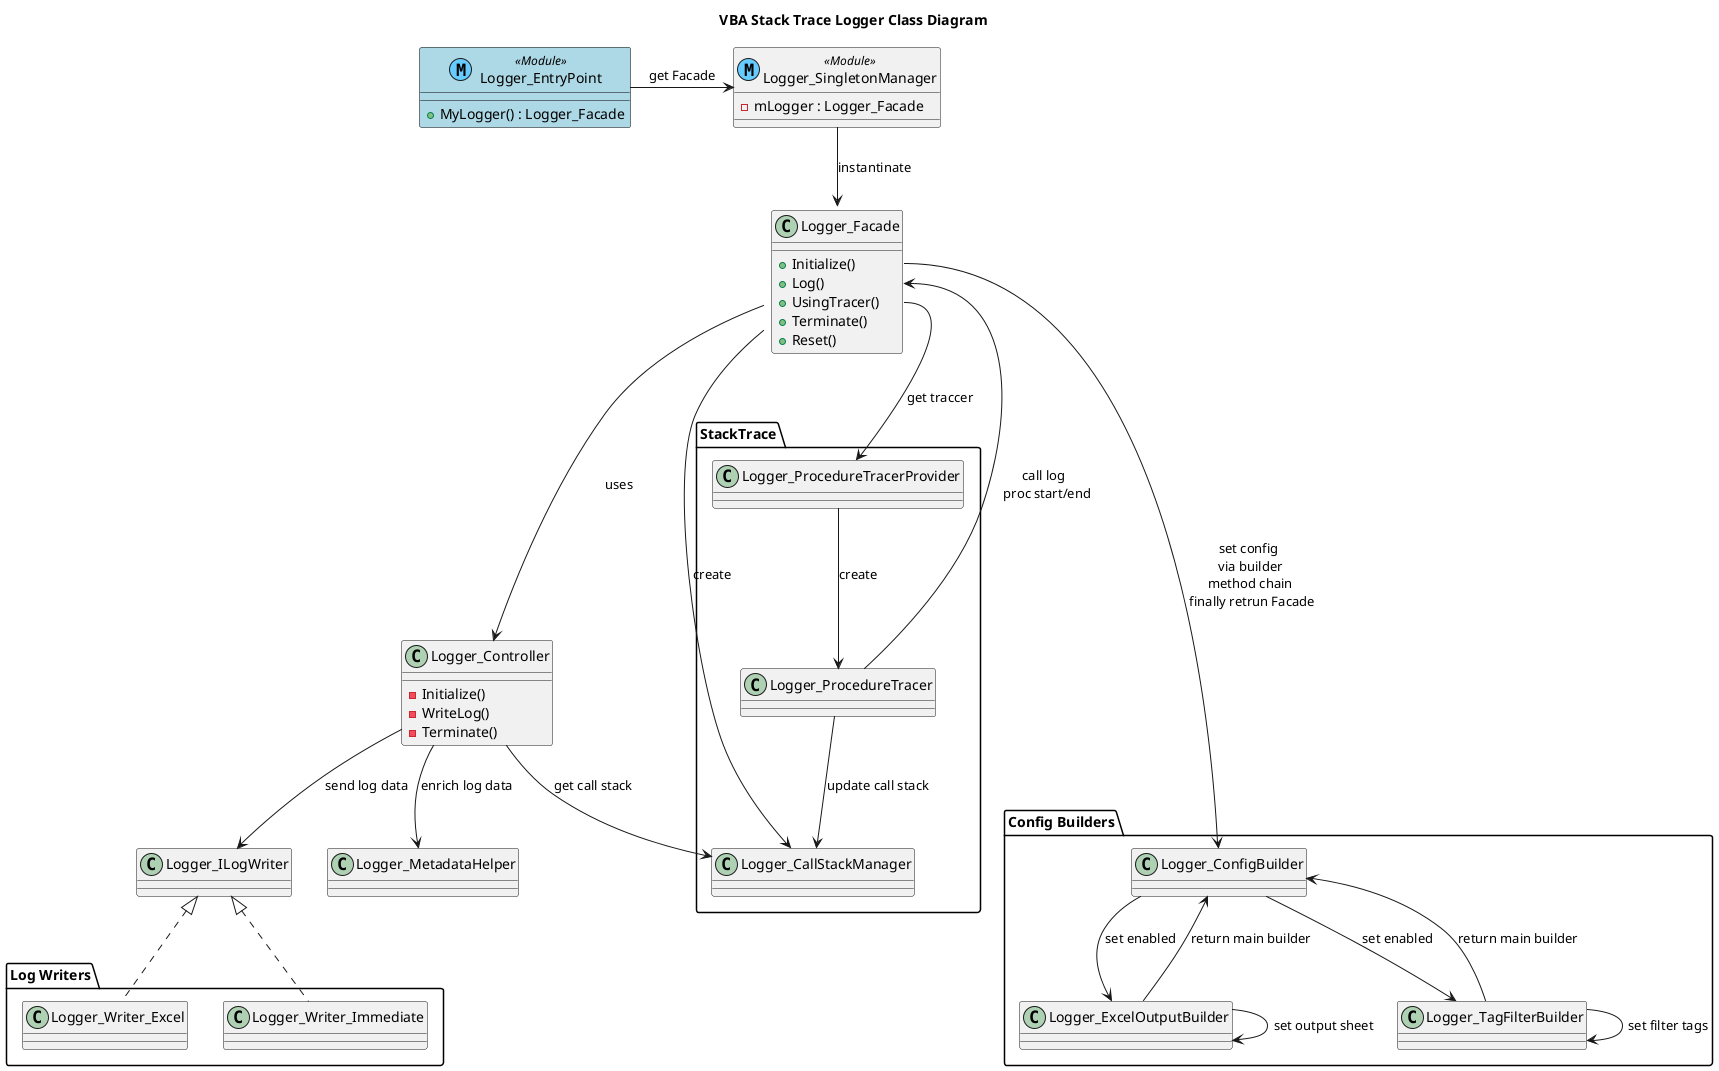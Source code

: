 @startuml Class Diagram
title VBA Stack Trace Logger Class Diagram

' User use logger through Logger_EntryPoint.MyLogger
' e.g. MyLogger.Log "Message"
class Logger_EntryPoint << (M,66CCFF) Module >> #LightBlue ##black {
    + MyLogger() : Logger_Facade
}

class Logger_SingletonManager << (M,66CCFF) Module >> {
    - mLogger : Logger_Facade
}

' Logger API
class Logger_Facade {
    + Initialize()
    + Log()
    + UsingTracer()
    + Terminate()
    + Reset()
}

Logger_EntryPoint -> Logger_SingletonManager : get Facade
Logger_SingletonManager --> Logger_Facade : instantinate

' Logger main logic
' e.g. "Logger_Facade.log" call "Logger_Controller.WriteLog"
class Logger_Controller {
    - Initialize()
    - WriteLog()
    - Terminate()
}

Logger_Facade ---> Logger_Controller : uses

' User initialize logger through Logger_Facade.Initialize
' Setting values are defined through builders
' e.g. MyLogger.Initialize.EnabledStckTrace.Build
package "Config Builders" {
    ' Main builder
    class Logger_ConfigBuilder {
    }
    ' Sub builders
    ' When user call "Logger_ConfigBuilder.EnableWriteToExcelSheet",
    ' next chain is only "Logger_ExcelOutputBuilder.SetOutputExcelSheet"
    class Logger_ExcelOutputBuilder {
    }
    class Logger_TagFilterBuilder {
    }
}

Logger_Facade::Initialize ----> Logger_ConfigBuilder : set config \n via builder \n method chain \n finally retrun Facade

Logger_ConfigBuilder --> Logger_ExcelOutputBuilder : set enabled
Logger_ExcelOutputBuilder --> Logger_ExcelOutputBuilder : set output sheet
Logger_ExcelOutputBuilder --> Logger_ConfigBuilder : return main builder

Logger_ConfigBuilder --> Logger_TagFilterBuilder : set enabled
Logger_TagFilterBuilder --> Logger_TagFilterBuilder : set filter tags
Logger_TagFilterBuilder --> Logger_ConfigBuilder : return main builder

' Enrich log data with metadata
class Logger_MetadataHelper {
}

Logger_Controller --> Logger_MetadataHelper : enrich log data

' Strategy pattern
class Logger_ILogWriter {
}
package "Log Writers" {
    class Logger_Writer_Excel {
    }
    class Logger_Writer_Immediate {
    }
}

Logger_Controller --> Logger_ILogWriter : send log data
Logger_ILogWriter <|.. Logger_Writer_Excel
Logger_ILogWriter <|.. Logger_Writer_Immediate

package "StackTrace" {
    ' Manages call stack information
    class Logger_CallStackManager {
    }
    ' Trace procedure start/end, and call methods
    ' Like RAII, catch start via constructor, end via destructor
    ' User instance this class in procedure first scope
    ' e.g. Dim scopeGuard = MyLogger.UsingTracer("ModuleName", "ProcedureName")
    class Logger_ProcedureTracer {
    }
    ' Provides procedure tracer instance
    class Logger_ProcedureTracerProvider {
    }

    Logger_Facade --> Logger_CallStackManager : create
    Logger_Facade::UsingTracer ----> Logger_ProcedureTracerProvider : get traccer
    Logger_ProcedureTracerProvider --> Logger_ProcedureTracer : create
    Logger_ProcedureTracer --> Logger_CallStackManager : update call stack
    Logger_ProcedureTracer --> Logger_Facade::Log : call log \n proc start/end
    Logger_Controller --> Logger_CallStackManager : get call stack
}

remove @unlinked
'===  hidden classes ===
class Logger_LogInfoStruct {
}
class Logger_ConfigStruct {
}
class Logger_DataStruct << (M,66CCFF) Module >> #LightBlue ##black{
    + LoggerLogTag : Enum
}
class Logger_Constants {
}

@enduml
